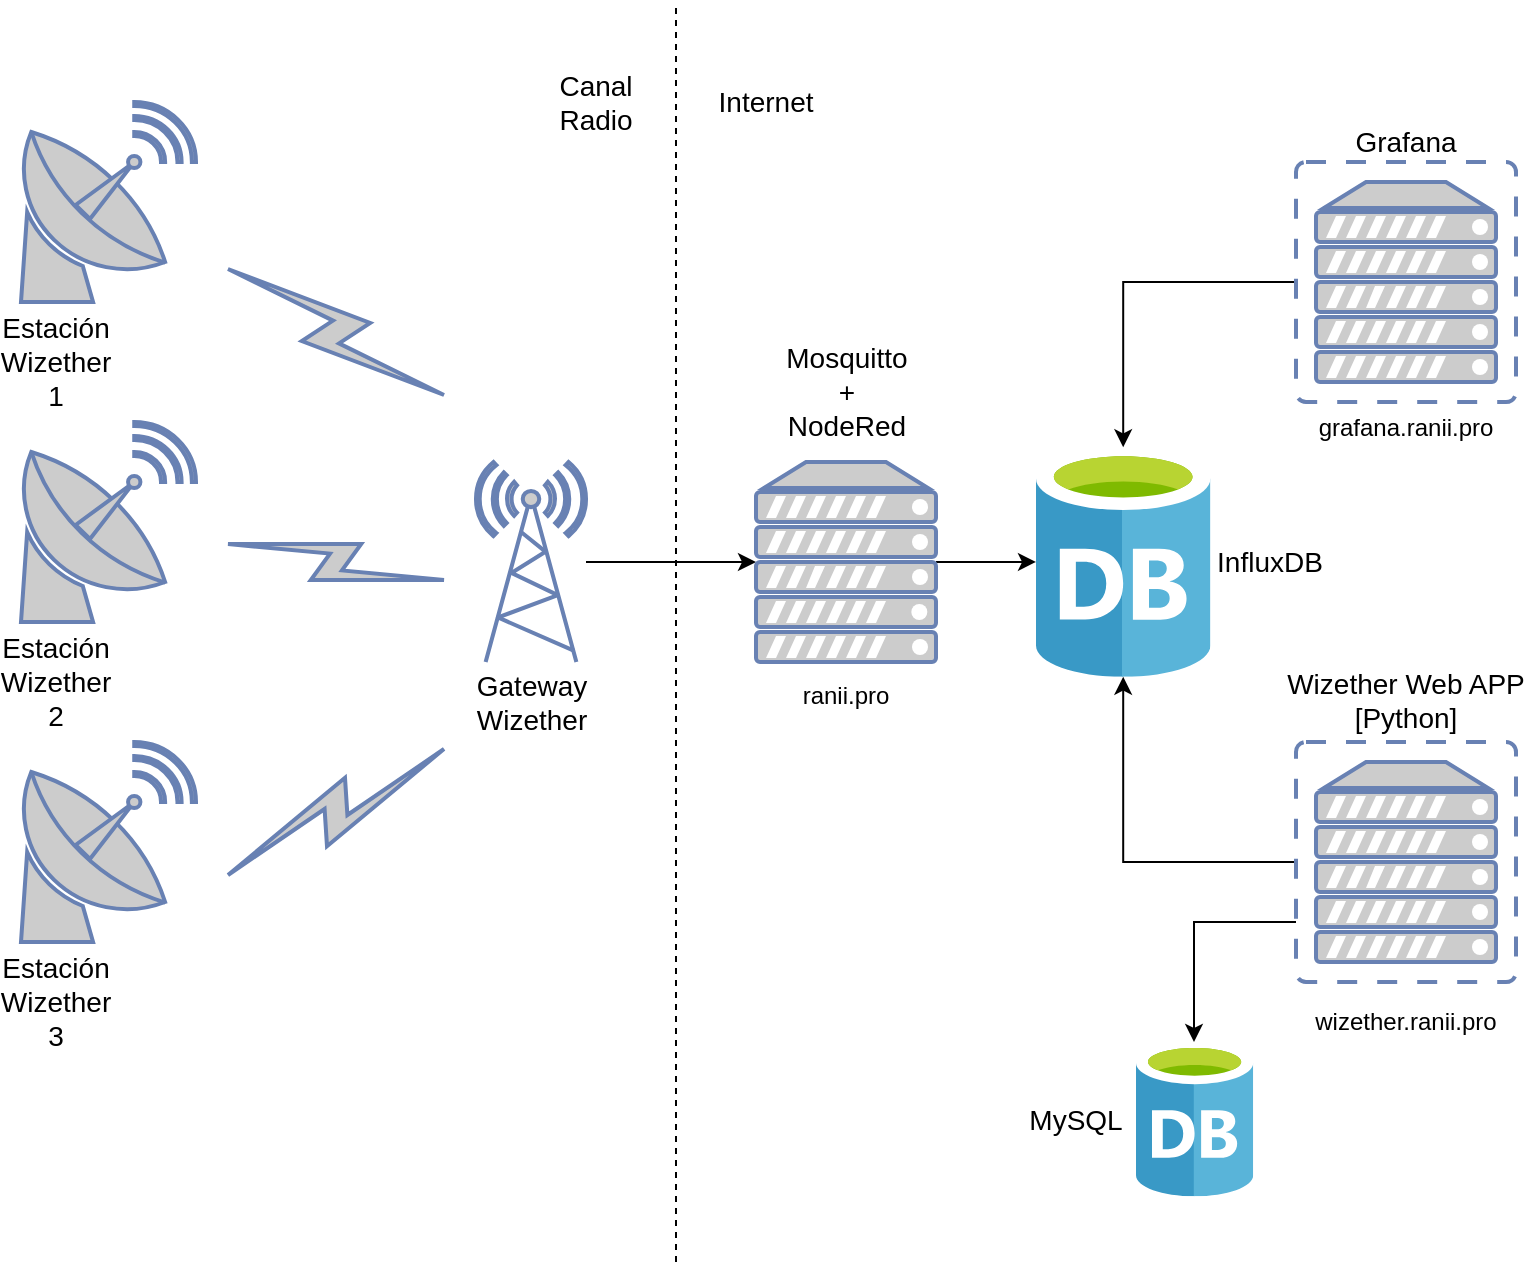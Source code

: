 <mxfile version="14.4.9" type="device"><diagram id="ej8ctnIj5rVc-U6C_iCk" name="Page-1"><mxGraphModel dx="1210" dy="691" grid="1" gridSize="10" guides="1" tooltips="1" connect="1" arrows="1" fold="1" page="1" pageScale="1" pageWidth="850" pageHeight="1100" math="0" shadow="0"><root><mxCell id="0"/><mxCell id="1" parent="0"/><mxCell id="WXgKly0aUDI6utsihM_Y-18" style="edgeStyle=orthogonalEdgeStyle;rounded=0;orthogonalLoop=1;jettySize=auto;html=1;" edge="1" parent="1" source="WXgKly0aUDI6utsihM_Y-1" target="WXgKly0aUDI6utsihM_Y-8"><mxGeometry relative="1" as="geometry"/></mxCell><mxCell id="WXgKly0aUDI6utsihM_Y-1" value="" style="fontColor=#0066CC;verticalAlign=top;verticalLabelPosition=bottom;labelPosition=center;align=center;html=1;outlineConnect=0;fillColor=#CCCCCC;strokeColor=#6881B3;gradientColor=none;gradientDirection=north;strokeWidth=2;shape=mxgraph.networks.radio_tower;" vertex="1" parent="1"><mxGeometry x="280" y="280" width="55" height="100" as="geometry"/></mxCell><mxCell id="WXgKly0aUDI6utsihM_Y-2" value="" style="fontColor=#0066CC;verticalAlign=top;verticalLabelPosition=bottom;labelPosition=center;align=center;html=1;outlineConnect=0;fillColor=#CCCCCC;strokeColor=#6881B3;gradientColor=none;gradientDirection=north;strokeWidth=2;shape=mxgraph.networks.satellite_dish;" vertex="1" parent="1"><mxGeometry x="50" y="100" width="90" height="100" as="geometry"/></mxCell><mxCell id="WXgKly0aUDI6utsihM_Y-3" value="" style="fontColor=#0066CC;verticalAlign=top;verticalLabelPosition=bottom;labelPosition=center;align=center;html=1;outlineConnect=0;fillColor=#CCCCCC;strokeColor=#6881B3;gradientColor=none;gradientDirection=north;strokeWidth=2;shape=mxgraph.networks.satellite_dish;" vertex="1" parent="1"><mxGeometry x="50" y="260" width="90" height="100" as="geometry"/></mxCell><mxCell id="WXgKly0aUDI6utsihM_Y-4" value="" style="fontColor=#0066CC;verticalAlign=top;verticalLabelPosition=bottom;labelPosition=center;align=center;html=1;outlineConnect=0;fillColor=#CCCCCC;strokeColor=#6881B3;gradientColor=none;gradientDirection=north;strokeWidth=2;shape=mxgraph.networks.satellite_dish;" vertex="1" parent="1"><mxGeometry x="50" y="420" width="90" height="100" as="geometry"/></mxCell><mxCell id="WXgKly0aUDI6utsihM_Y-5" value="" style="html=1;outlineConnect=0;fillColor=#CCCCCC;strokeColor=#6881B3;gradientColor=none;gradientDirection=north;strokeWidth=2;shape=mxgraph.networks.comm_link_edge;html=1;" edge="1" parent="1"><mxGeometry width="100" height="100" relative="1" as="geometry"><mxPoint x="270" y="250" as="sourcePoint"/><mxPoint x="150" y="180" as="targetPoint"/></mxGeometry></mxCell><mxCell id="WXgKly0aUDI6utsihM_Y-6" value="" style="html=1;outlineConnect=0;fillColor=#CCCCCC;strokeColor=#6881B3;gradientColor=none;gradientDirection=north;strokeWidth=2;shape=mxgraph.networks.comm_link_edge;html=1;" edge="1" parent="1"><mxGeometry width="100" height="100" relative="1" as="geometry"><mxPoint x="150" y="320" as="sourcePoint"/><mxPoint x="270" y="340" as="targetPoint"/></mxGeometry></mxCell><mxCell id="WXgKly0aUDI6utsihM_Y-7" value="" style="html=1;outlineConnect=0;fillColor=#CCCCCC;strokeColor=#6881B3;gradientColor=none;gradientDirection=north;strokeWidth=2;shape=mxgraph.networks.comm_link_edge;html=1;" edge="1" parent="1"><mxGeometry width="100" height="100" relative="1" as="geometry"><mxPoint x="150" y="490" as="sourcePoint"/><mxPoint x="270" y="420" as="targetPoint"/></mxGeometry></mxCell><mxCell id="WXgKly0aUDI6utsihM_Y-17" style="edgeStyle=orthogonalEdgeStyle;rounded=0;orthogonalLoop=1;jettySize=auto;html=1;" edge="1" parent="1" source="WXgKly0aUDI6utsihM_Y-8" target="WXgKly0aUDI6utsihM_Y-9"><mxGeometry relative="1" as="geometry"/></mxCell><mxCell id="WXgKly0aUDI6utsihM_Y-8" value="" style="fontColor=#0066CC;verticalAlign=top;verticalLabelPosition=bottom;labelPosition=center;align=center;html=1;outlineConnect=0;fillColor=#CCCCCC;strokeColor=#6881B3;gradientColor=none;gradientDirection=north;strokeWidth=2;shape=mxgraph.networks.server;" vertex="1" parent="1"><mxGeometry x="420" y="280" width="90" height="100" as="geometry"/></mxCell><mxCell id="WXgKly0aUDI6utsihM_Y-9" value="" style="aspect=fixed;html=1;points=[];align=center;image;fontSize=12;image=img/lib/mscae/Database_General.svg;" vertex="1" parent="1"><mxGeometry x="560" y="272.64" width="87.2" height="114.73" as="geometry"/></mxCell><mxCell id="WXgKly0aUDI6utsihM_Y-15" style="edgeStyle=orthogonalEdgeStyle;rounded=0;orthogonalLoop=1;jettySize=auto;html=1;" edge="1" parent="1" source="WXgKly0aUDI6utsihM_Y-10" target="WXgKly0aUDI6utsihM_Y-9"><mxGeometry relative="1" as="geometry"/></mxCell><mxCell id="WXgKly0aUDI6utsihM_Y-10" value="" style="fontColor=#0066CC;verticalAlign=top;verticalLabelPosition=bottom;labelPosition=center;align=center;html=1;outlineConnect=0;fillColor=#CCCCCC;strokeColor=#6881B3;gradientColor=none;gradientDirection=north;strokeWidth=2;shape=mxgraph.networks.virtual_server;" vertex="1" parent="1"><mxGeometry x="690" y="130" width="110" height="120" as="geometry"/></mxCell><mxCell id="WXgKly0aUDI6utsihM_Y-16" style="edgeStyle=orthogonalEdgeStyle;rounded=0;orthogonalLoop=1;jettySize=auto;html=1;" edge="1" parent="1" source="WXgKly0aUDI6utsihM_Y-11" target="WXgKly0aUDI6utsihM_Y-9"><mxGeometry relative="1" as="geometry"/></mxCell><mxCell id="WXgKly0aUDI6utsihM_Y-38" style="edgeStyle=orthogonalEdgeStyle;rounded=0;orthogonalLoop=1;jettySize=auto;html=1;" edge="1" parent="1" source="WXgKly0aUDI6utsihM_Y-11" target="WXgKly0aUDI6utsihM_Y-21"><mxGeometry relative="1" as="geometry"><mxPoint x="745" y="570" as="targetPoint"/><Array as="points"><mxPoint x="639" y="510"/></Array></mxGeometry></mxCell><mxCell id="WXgKly0aUDI6utsihM_Y-11" value="" style="fontColor=#0066CC;verticalAlign=top;verticalLabelPosition=bottom;labelPosition=center;align=center;html=1;outlineConnect=0;fillColor=#CCCCCC;strokeColor=#6881B3;gradientColor=none;gradientDirection=north;strokeWidth=2;shape=mxgraph.networks.virtual_server;" vertex="1" parent="1"><mxGeometry x="690" y="420" width="110" height="120" as="geometry"/></mxCell><mxCell id="WXgKly0aUDI6utsihM_Y-19" value="&lt;div style=&quot;font-size: 14px&quot;&gt;&lt;font style=&quot;font-size: 14px&quot;&gt;Mosquitto&lt;/font&gt;&lt;/div&gt;&lt;div style=&quot;font-size: 14px&quot;&gt;&lt;font style=&quot;font-size: 14px&quot;&gt;+&lt;/font&gt;&lt;/div&gt;&lt;div style=&quot;font-size: 14px&quot;&gt;&lt;font style=&quot;font-size: 14px&quot;&gt;NodeRed&lt;br&gt;&lt;/font&gt;&lt;/div&gt;" style="text;html=1;strokeColor=none;fillColor=none;align=center;verticalAlign=middle;whiteSpace=wrap;rounded=0;" vertex="1" parent="1"><mxGeometry x="432.5" y="230" width="65" height="30" as="geometry"/></mxCell><mxCell id="WXgKly0aUDI6utsihM_Y-20" value="&lt;font style=&quot;font-size: 14px&quot;&gt;InfluxDB&lt;/font&gt;" style="text;html=1;strokeColor=none;fillColor=none;align=center;verticalAlign=middle;whiteSpace=wrap;rounded=0;" vertex="1" parent="1"><mxGeometry x="647.2" y="320" width="60" height="20" as="geometry"/></mxCell><mxCell id="WXgKly0aUDI6utsihM_Y-21" value="" style="aspect=fixed;html=1;points=[];align=center;image;fontSize=12;image=img/lib/mscae/Database_General.svg;" vertex="1" parent="1"><mxGeometry x="610" y="570" width="58.6" height="77.1" as="geometry"/></mxCell><mxCell id="WXgKly0aUDI6utsihM_Y-23" value="&lt;font style=&quot;font-size: 14px&quot;&gt;Estación Wizether 1&lt;/font&gt;" style="text;html=1;strokeColor=none;fillColor=none;align=center;verticalAlign=middle;whiteSpace=wrap;rounded=0;" vertex="1" parent="1"><mxGeometry x="50" y="220" width="40" height="20" as="geometry"/></mxCell><mxCell id="WXgKly0aUDI6utsihM_Y-24" value="&lt;font style=&quot;font-size: 14px&quot;&gt;Estación Wizether 2&lt;/font&gt;" style="text;html=1;strokeColor=none;fillColor=none;align=center;verticalAlign=middle;whiteSpace=wrap;rounded=0;" vertex="1" parent="1"><mxGeometry x="50" y="380" width="40" height="20" as="geometry"/></mxCell><mxCell id="WXgKly0aUDI6utsihM_Y-25" value="&lt;font style=&quot;font-size: 14px&quot;&gt;Estación Wizether 3&lt;/font&gt;" style="text;html=1;strokeColor=none;fillColor=none;align=center;verticalAlign=middle;whiteSpace=wrap;rounded=0;" vertex="1" parent="1"><mxGeometry x="50" y="540" width="40" height="20" as="geometry"/></mxCell><mxCell id="WXgKly0aUDI6utsihM_Y-26" value="&lt;font style=&quot;font-size: 14px&quot;&gt;Gateway Wizether&lt;/font&gt;" style="text;html=1;strokeColor=none;fillColor=none;align=center;verticalAlign=middle;whiteSpace=wrap;rounded=0;" vertex="1" parent="1"><mxGeometry x="287.5" y="390" width="40" height="20" as="geometry"/></mxCell><mxCell id="WXgKly0aUDI6utsihM_Y-28" value="&lt;font style=&quot;font-size: 14px&quot;&gt;Grafana&lt;/font&gt;" style="text;html=1;strokeColor=none;fillColor=none;align=center;verticalAlign=middle;whiteSpace=wrap;rounded=0;" vertex="1" parent="1"><mxGeometry x="725" y="110" width="40" height="20" as="geometry"/></mxCell><mxCell id="WXgKly0aUDI6utsihM_Y-30" value="&lt;font style=&quot;font-size: 14px&quot;&gt;Wizether Web APP [Python]&lt;/font&gt;" style="text;html=1;strokeColor=none;fillColor=none;align=center;verticalAlign=middle;whiteSpace=wrap;rounded=0;" vertex="1" parent="1"><mxGeometry x="681.25" y="387.37" width="127.5" height="22.63" as="geometry"/></mxCell><mxCell id="WXgKly0aUDI6utsihM_Y-31" value="&lt;font style=&quot;font-size: 14px&quot;&gt;MySQL&lt;/font&gt;" style="text;html=1;strokeColor=none;fillColor=none;align=center;verticalAlign=middle;whiteSpace=wrap;rounded=0;" vertex="1" parent="1"><mxGeometry x="560" y="598.55" width="40" height="20" as="geometry"/></mxCell><mxCell id="WXgKly0aUDI6utsihM_Y-33" value="" style="endArrow=none;dashed=1;html=1;" edge="1" parent="1"><mxGeometry width="50" height="50" relative="1" as="geometry"><mxPoint x="380" y="680" as="sourcePoint"/><mxPoint x="380" y="50" as="targetPoint"/></mxGeometry></mxCell><mxCell id="WXgKly0aUDI6utsihM_Y-34" value="&lt;font style=&quot;font-size: 14px&quot;&gt;Internet&lt;/font&gt;" style="text;html=1;strokeColor=none;fillColor=none;align=center;verticalAlign=middle;whiteSpace=wrap;rounded=0;" vertex="1" parent="1"><mxGeometry x="405" y="90" width="40" height="20" as="geometry"/></mxCell><mxCell id="WXgKly0aUDI6utsihM_Y-35" value="&lt;font style=&quot;font-size: 14px&quot;&gt;Canal Radio&lt;/font&gt;" style="text;html=1;strokeColor=none;fillColor=none;align=center;verticalAlign=middle;whiteSpace=wrap;rounded=0;" vertex="1" parent="1"><mxGeometry x="320" y="90" width="40" height="20" as="geometry"/></mxCell><mxCell id="WXgKly0aUDI6utsihM_Y-36" value="ranii.pro" style="text;html=1;strokeColor=none;fillColor=none;align=center;verticalAlign=middle;whiteSpace=wrap;rounded=0;" vertex="1" parent="1"><mxGeometry x="445" y="387.37" width="40" height="20" as="geometry"/></mxCell><mxCell id="WXgKly0aUDI6utsihM_Y-37" value="grafana.ranii.pro" style="text;html=1;strokeColor=none;fillColor=none;align=center;verticalAlign=middle;whiteSpace=wrap;rounded=0;" vertex="1" parent="1"><mxGeometry x="725" y="252.64" width="40" height="20" as="geometry"/></mxCell><mxCell id="WXgKly0aUDI6utsihM_Y-39" value="&lt;div&gt;wizether.ranii.pro&lt;/div&gt;" style="text;html=1;strokeColor=none;fillColor=none;align=center;verticalAlign=middle;whiteSpace=wrap;rounded=0;" vertex="1" parent="1"><mxGeometry x="725" y="550" width="40" height="20" as="geometry"/></mxCell></root></mxGraphModel></diagram></mxfile>
